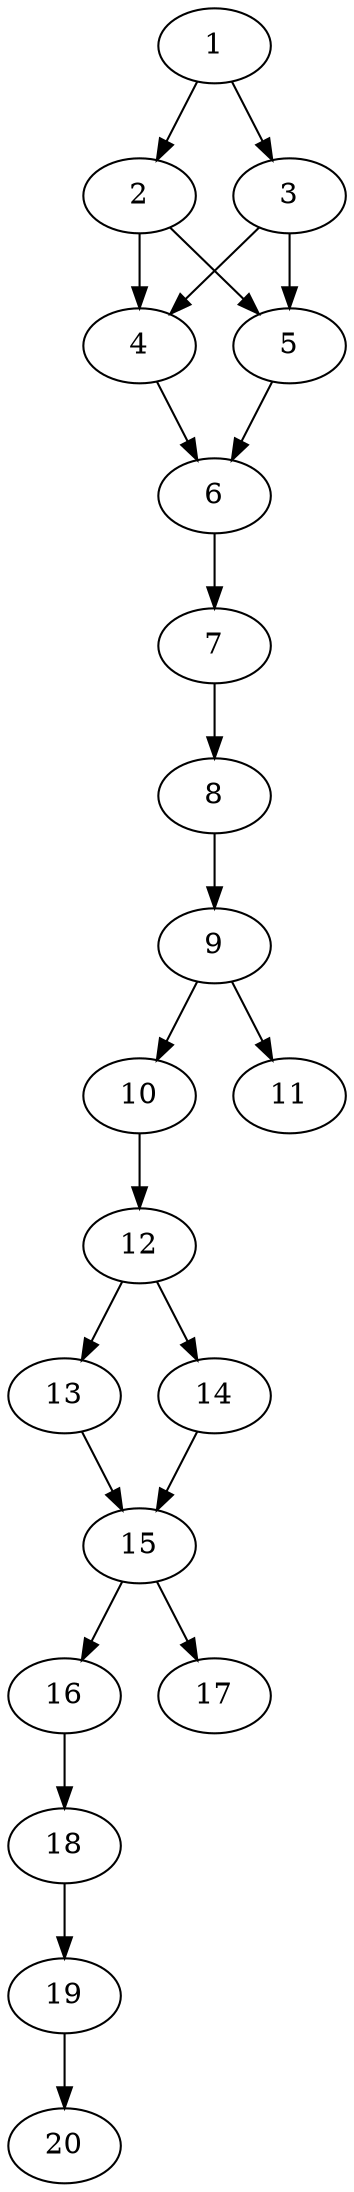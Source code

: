 // DAG automatically generated by daggen at Thu Oct  3 13:58:42 2019
// ./daggen --dot -n 20 --ccr 0.4 --fat 0.3 --regular 0.7 --density 0.7 --mindata 5242880 --maxdata 52428800 
digraph G {
  1 [size="34961920", alpha="0.19", expect_size="13984768"] 
  1 -> 2 [size ="13984768"]
  1 -> 3 [size ="13984768"]
  2 [size="68523520", alpha="0.05", expect_size="27409408"] 
  2 -> 4 [size ="27409408"]
  2 -> 5 [size ="27409408"]
  3 [size="125483520", alpha="0.20", expect_size="50193408"] 
  3 -> 4 [size ="50193408"]
  3 -> 5 [size ="50193408"]
  4 [size="101944320", alpha="0.02", expect_size="40777728"] 
  4 -> 6 [size ="40777728"]
  5 [size="117370880", alpha="0.05", expect_size="46948352"] 
  5 -> 6 [size ="46948352"]
  6 [size="47493120", alpha="0.01", expect_size="18997248"] 
  6 -> 7 [size ="18997248"]
  7 [size="42472960", alpha="0.03", expect_size="16989184"] 
  7 -> 8 [size ="16989184"]
  8 [size="90611200", alpha="0.00", expect_size="36244480"] 
  8 -> 9 [size ="36244480"]
  9 [size="100277760", alpha="0.07", expect_size="40111104"] 
  9 -> 10 [size ="40111104"]
  9 -> 11 [size ="40111104"]
  10 [size="87168000", alpha="0.07", expect_size="34867200"] 
  10 -> 12 [size ="34867200"]
  11 [size="110699520", alpha="0.07", expect_size="44279808"] 
  12 [size="103408640", alpha="0.06", expect_size="41363456"] 
  12 -> 13 [size ="41363456"]
  12 -> 14 [size ="41363456"]
  13 [size="14213120", alpha="0.02", expect_size="5685248"] 
  13 -> 15 [size ="5685248"]
  14 [size="130757120", alpha="0.02", expect_size="52302848"] 
  14 -> 15 [size ="52302848"]
  15 [size="25323520", alpha="0.20", expect_size="10129408"] 
  15 -> 16 [size ="10129408"]
  15 -> 17 [size ="10129408"]
  16 [size="52344320", alpha="0.03", expect_size="20937728"] 
  16 -> 18 [size ="20937728"]
  17 [size="55918080", alpha="0.14", expect_size="22367232"] 
  18 [size="71810560", alpha="0.10", expect_size="28724224"] 
  18 -> 19 [size ="28724224"]
  19 [size="73047040", alpha="0.02", expect_size="29218816"] 
  19 -> 20 [size ="29218816"]
  20 [size="113016320", alpha="0.02", expect_size="45206528"] 
}
